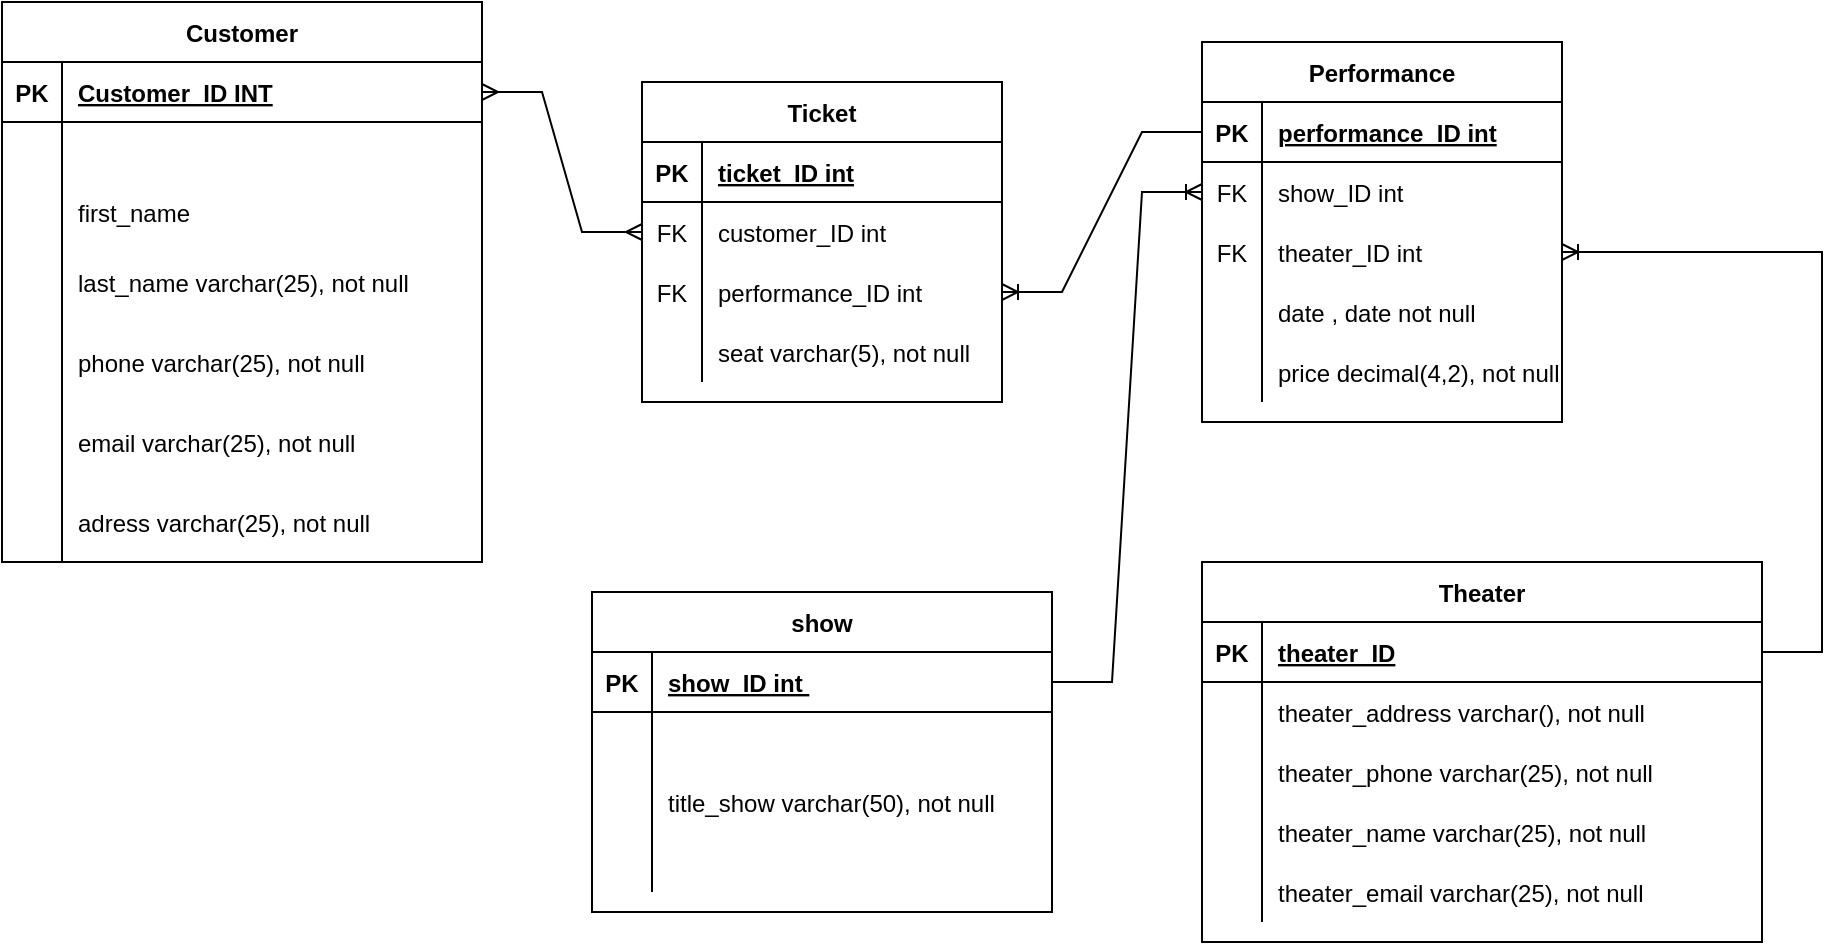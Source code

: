 <mxfile version="17.4.1" type="device"><diagram id="NQqG7WVjD5QfwnYFWI32" name="Page-1"><mxGraphModel dx="1102" dy="614" grid="1" gridSize="10" guides="1" tooltips="1" connect="1" arrows="1" fold="1" page="1" pageScale="1" pageWidth="850" pageHeight="1100" math="0" shadow="0"><root><mxCell id="0"/><mxCell id="1" parent="0"/><mxCell id="7YgVZwTksLPbIepvJkNS-1" value="Customer" style="shape=table;startSize=30;container=1;collapsible=1;childLayout=tableLayout;fixedRows=1;rowLines=0;fontStyle=1;align=center;resizeLast=1;resizeLastRow=0;" vertex="1" parent="1"><mxGeometry width="240" height="280" as="geometry"/></mxCell><mxCell id="7YgVZwTksLPbIepvJkNS-2" value="" style="shape=tableRow;horizontal=0;startSize=0;swimlaneHead=0;swimlaneBody=0;fillColor=none;collapsible=0;dropTarget=0;points=[[0,0.5],[1,0.5]];portConstraint=eastwest;top=0;left=0;right=0;bottom=1;" vertex="1" parent="7YgVZwTksLPbIepvJkNS-1"><mxGeometry y="30" width="240" height="30" as="geometry"/></mxCell><mxCell id="7YgVZwTksLPbIepvJkNS-3" value="PK" style="shape=partialRectangle;connectable=0;fillColor=none;top=0;left=0;bottom=0;right=0;fontStyle=1;overflow=hidden;" vertex="1" parent="7YgVZwTksLPbIepvJkNS-2"><mxGeometry width="30" height="30" as="geometry"><mxRectangle width="30" height="30" as="alternateBounds"/></mxGeometry></mxCell><mxCell id="7YgVZwTksLPbIepvJkNS-4" value="Customer_ID INT" style="shape=partialRectangle;connectable=0;fillColor=none;top=0;left=0;bottom=0;right=0;align=left;spacingLeft=6;fontStyle=5;overflow=hidden;" vertex="1" parent="7YgVZwTksLPbIepvJkNS-2"><mxGeometry x="30" width="210" height="30" as="geometry"><mxRectangle width="210" height="30" as="alternateBounds"/></mxGeometry></mxCell><mxCell id="7YgVZwTksLPbIepvJkNS-5" value="" style="shape=tableRow;horizontal=0;startSize=0;swimlaneHead=0;swimlaneBody=0;fillColor=none;collapsible=0;dropTarget=0;points=[[0,0.5],[1,0.5]];portConstraint=eastwest;top=0;left=0;right=0;bottom=0;" vertex="1" parent="7YgVZwTksLPbIepvJkNS-1"><mxGeometry y="60" width="240" height="30" as="geometry"/></mxCell><mxCell id="7YgVZwTksLPbIepvJkNS-6" value="" style="shape=partialRectangle;connectable=0;fillColor=none;top=0;left=0;bottom=0;right=0;editable=1;overflow=hidden;" vertex="1" parent="7YgVZwTksLPbIepvJkNS-5"><mxGeometry width="30" height="30" as="geometry"><mxRectangle width="30" height="30" as="alternateBounds"/></mxGeometry></mxCell><mxCell id="7YgVZwTksLPbIepvJkNS-7" value="" style="shape=partialRectangle;connectable=0;fillColor=none;top=0;left=0;bottom=0;right=0;align=left;spacingLeft=6;overflow=hidden;" vertex="1" parent="7YgVZwTksLPbIepvJkNS-5"><mxGeometry x="30" width="210" height="30" as="geometry"><mxRectangle width="210" height="30" as="alternateBounds"/></mxGeometry></mxCell><mxCell id="7YgVZwTksLPbIepvJkNS-8" value="" style="shape=tableRow;horizontal=0;startSize=0;swimlaneHead=0;swimlaneBody=0;fillColor=none;collapsible=0;dropTarget=0;points=[[0,0.5],[1,0.5]];portConstraint=eastwest;top=0;left=0;right=0;bottom=0;" vertex="1" parent="7YgVZwTksLPbIepvJkNS-1"><mxGeometry y="90" width="240" height="30" as="geometry"/></mxCell><mxCell id="7YgVZwTksLPbIepvJkNS-9" value="" style="shape=partialRectangle;connectable=0;fillColor=none;top=0;left=0;bottom=0;right=0;editable=1;overflow=hidden;" vertex="1" parent="7YgVZwTksLPbIepvJkNS-8"><mxGeometry width="30" height="30" as="geometry"><mxRectangle width="30" height="30" as="alternateBounds"/></mxGeometry></mxCell><mxCell id="7YgVZwTksLPbIepvJkNS-10" value="first_name" style="shape=partialRectangle;connectable=0;fillColor=none;top=0;left=0;bottom=0;right=0;align=left;spacingLeft=6;overflow=hidden;" vertex="1" parent="7YgVZwTksLPbIepvJkNS-8"><mxGeometry x="30" width="210" height="30" as="geometry"><mxRectangle width="210" height="30" as="alternateBounds"/></mxGeometry></mxCell><mxCell id="7YgVZwTksLPbIepvJkNS-11" value="" style="shape=tableRow;horizontal=0;startSize=0;swimlaneHead=0;swimlaneBody=0;fillColor=none;collapsible=0;dropTarget=0;points=[[0,0.5],[1,0.5]];portConstraint=eastwest;top=0;left=0;right=0;bottom=0;" vertex="1" parent="7YgVZwTksLPbIepvJkNS-1"><mxGeometry y="120" width="240" height="40" as="geometry"/></mxCell><mxCell id="7YgVZwTksLPbIepvJkNS-12" value="" style="shape=partialRectangle;connectable=0;fillColor=none;top=0;left=0;bottom=0;right=0;editable=1;overflow=hidden;" vertex="1" parent="7YgVZwTksLPbIepvJkNS-11"><mxGeometry width="30" height="40" as="geometry"><mxRectangle width="30" height="40" as="alternateBounds"/></mxGeometry></mxCell><mxCell id="7YgVZwTksLPbIepvJkNS-13" value="last_name varchar(25), not null" style="shape=partialRectangle;connectable=0;fillColor=none;top=0;left=0;bottom=0;right=0;align=left;spacingLeft=6;overflow=hidden;" vertex="1" parent="7YgVZwTksLPbIepvJkNS-11"><mxGeometry x="30" width="210" height="40" as="geometry"><mxRectangle width="210" height="40" as="alternateBounds"/></mxGeometry></mxCell><mxCell id="7YgVZwTksLPbIepvJkNS-80" value="" style="shape=tableRow;horizontal=0;startSize=0;swimlaneHead=0;swimlaneBody=0;fillColor=none;collapsible=0;dropTarget=0;points=[[0,0.5],[1,0.5]];portConstraint=eastwest;top=0;left=0;right=0;bottom=0;" vertex="1" parent="7YgVZwTksLPbIepvJkNS-1"><mxGeometry y="160" width="240" height="40" as="geometry"/></mxCell><mxCell id="7YgVZwTksLPbIepvJkNS-81" value="" style="shape=partialRectangle;connectable=0;fillColor=none;top=0;left=0;bottom=0;right=0;editable=1;overflow=hidden;" vertex="1" parent="7YgVZwTksLPbIepvJkNS-80"><mxGeometry width="30" height="40" as="geometry"><mxRectangle width="30" height="40" as="alternateBounds"/></mxGeometry></mxCell><mxCell id="7YgVZwTksLPbIepvJkNS-82" value="phone varchar(25), not null" style="shape=partialRectangle;connectable=0;fillColor=none;top=0;left=0;bottom=0;right=0;align=left;spacingLeft=6;overflow=hidden;" vertex="1" parent="7YgVZwTksLPbIepvJkNS-80"><mxGeometry x="30" width="210" height="40" as="geometry"><mxRectangle width="210" height="40" as="alternateBounds"/></mxGeometry></mxCell><mxCell id="7YgVZwTksLPbIepvJkNS-83" value="" style="shape=tableRow;horizontal=0;startSize=0;swimlaneHead=0;swimlaneBody=0;fillColor=none;collapsible=0;dropTarget=0;points=[[0,0.5],[1,0.5]];portConstraint=eastwest;top=0;left=0;right=0;bottom=0;" vertex="1" parent="7YgVZwTksLPbIepvJkNS-1"><mxGeometry y="200" width="240" height="40" as="geometry"/></mxCell><mxCell id="7YgVZwTksLPbIepvJkNS-84" value="" style="shape=partialRectangle;connectable=0;fillColor=none;top=0;left=0;bottom=0;right=0;editable=1;overflow=hidden;" vertex="1" parent="7YgVZwTksLPbIepvJkNS-83"><mxGeometry width="30" height="40" as="geometry"><mxRectangle width="30" height="40" as="alternateBounds"/></mxGeometry></mxCell><mxCell id="7YgVZwTksLPbIepvJkNS-85" value="email varchar(25), not null" style="shape=partialRectangle;connectable=0;fillColor=none;top=0;left=0;bottom=0;right=0;align=left;spacingLeft=6;overflow=hidden;" vertex="1" parent="7YgVZwTksLPbIepvJkNS-83"><mxGeometry x="30" width="210" height="40" as="geometry"><mxRectangle width="210" height="40" as="alternateBounds"/></mxGeometry></mxCell><mxCell id="7YgVZwTksLPbIepvJkNS-86" value="" style="shape=tableRow;horizontal=0;startSize=0;swimlaneHead=0;swimlaneBody=0;fillColor=none;collapsible=0;dropTarget=0;points=[[0,0.5],[1,0.5]];portConstraint=eastwest;top=0;left=0;right=0;bottom=0;" vertex="1" parent="7YgVZwTksLPbIepvJkNS-1"><mxGeometry y="240" width="240" height="40" as="geometry"/></mxCell><mxCell id="7YgVZwTksLPbIepvJkNS-87" value="" style="shape=partialRectangle;connectable=0;fillColor=none;top=0;left=0;bottom=0;right=0;editable=1;overflow=hidden;" vertex="1" parent="7YgVZwTksLPbIepvJkNS-86"><mxGeometry width="30" height="40" as="geometry"><mxRectangle width="30" height="40" as="alternateBounds"/></mxGeometry></mxCell><mxCell id="7YgVZwTksLPbIepvJkNS-88" value="adress varchar(25), not null" style="shape=partialRectangle;connectable=0;fillColor=none;top=0;left=0;bottom=0;right=0;align=left;spacingLeft=6;overflow=hidden;" vertex="1" parent="7YgVZwTksLPbIepvJkNS-86"><mxGeometry x="30" width="210" height="40" as="geometry"><mxRectangle width="210" height="40" as="alternateBounds"/></mxGeometry></mxCell><mxCell id="7YgVZwTksLPbIepvJkNS-14" value="Ticket" style="shape=table;startSize=30;container=1;collapsible=1;childLayout=tableLayout;fixedRows=1;rowLines=0;fontStyle=1;align=center;resizeLast=1;" vertex="1" parent="1"><mxGeometry x="320" y="40" width="180" height="160" as="geometry"/></mxCell><mxCell id="7YgVZwTksLPbIepvJkNS-15" value="" style="shape=tableRow;horizontal=0;startSize=0;swimlaneHead=0;swimlaneBody=0;fillColor=none;collapsible=0;dropTarget=0;points=[[0,0.5],[1,0.5]];portConstraint=eastwest;top=0;left=0;right=0;bottom=1;" vertex="1" parent="7YgVZwTksLPbIepvJkNS-14"><mxGeometry y="30" width="180" height="30" as="geometry"/></mxCell><mxCell id="7YgVZwTksLPbIepvJkNS-16" value="PK" style="shape=partialRectangle;connectable=0;fillColor=none;top=0;left=0;bottom=0;right=0;fontStyle=1;overflow=hidden;" vertex="1" parent="7YgVZwTksLPbIepvJkNS-15"><mxGeometry width="30" height="30" as="geometry"><mxRectangle width="30" height="30" as="alternateBounds"/></mxGeometry></mxCell><mxCell id="7YgVZwTksLPbIepvJkNS-17" value="ticket_ID int" style="shape=partialRectangle;connectable=0;fillColor=none;top=0;left=0;bottom=0;right=0;align=left;spacingLeft=6;fontStyle=5;overflow=hidden;" vertex="1" parent="7YgVZwTksLPbIepvJkNS-15"><mxGeometry x="30" width="150" height="30" as="geometry"><mxRectangle width="150" height="30" as="alternateBounds"/></mxGeometry></mxCell><mxCell id="7YgVZwTksLPbIepvJkNS-18" value="" style="shape=tableRow;horizontal=0;startSize=0;swimlaneHead=0;swimlaneBody=0;fillColor=none;collapsible=0;dropTarget=0;points=[[0,0.5],[1,0.5]];portConstraint=eastwest;top=0;left=0;right=0;bottom=0;" vertex="1" parent="7YgVZwTksLPbIepvJkNS-14"><mxGeometry y="60" width="180" height="30" as="geometry"/></mxCell><mxCell id="7YgVZwTksLPbIepvJkNS-19" value="FK" style="shape=partialRectangle;connectable=0;fillColor=none;top=0;left=0;bottom=0;right=0;editable=1;overflow=hidden;" vertex="1" parent="7YgVZwTksLPbIepvJkNS-18"><mxGeometry width="30" height="30" as="geometry"><mxRectangle width="30" height="30" as="alternateBounds"/></mxGeometry></mxCell><mxCell id="7YgVZwTksLPbIepvJkNS-20" value="customer_ID int " style="shape=partialRectangle;connectable=0;fillColor=none;top=0;left=0;bottom=0;right=0;align=left;spacingLeft=6;overflow=hidden;" vertex="1" parent="7YgVZwTksLPbIepvJkNS-18"><mxGeometry x="30" width="150" height="30" as="geometry"><mxRectangle width="150" height="30" as="alternateBounds"/></mxGeometry></mxCell><mxCell id="7YgVZwTksLPbIepvJkNS-21" value="" style="shape=tableRow;horizontal=0;startSize=0;swimlaneHead=0;swimlaneBody=0;fillColor=none;collapsible=0;dropTarget=0;points=[[0,0.5],[1,0.5]];portConstraint=eastwest;top=0;left=0;right=0;bottom=0;" vertex="1" parent="7YgVZwTksLPbIepvJkNS-14"><mxGeometry y="90" width="180" height="30" as="geometry"/></mxCell><mxCell id="7YgVZwTksLPbIepvJkNS-22" value="FK" style="shape=partialRectangle;connectable=0;fillColor=none;top=0;left=0;bottom=0;right=0;editable=1;overflow=hidden;" vertex="1" parent="7YgVZwTksLPbIepvJkNS-21"><mxGeometry width="30" height="30" as="geometry"><mxRectangle width="30" height="30" as="alternateBounds"/></mxGeometry></mxCell><mxCell id="7YgVZwTksLPbIepvJkNS-23" value="performance_ID int " style="shape=partialRectangle;connectable=0;fillColor=none;top=0;left=0;bottom=0;right=0;align=left;spacingLeft=6;overflow=hidden;" vertex="1" parent="7YgVZwTksLPbIepvJkNS-21"><mxGeometry x="30" width="150" height="30" as="geometry"><mxRectangle width="150" height="30" as="alternateBounds"/></mxGeometry></mxCell><mxCell id="7YgVZwTksLPbIepvJkNS-24" value="" style="shape=tableRow;horizontal=0;startSize=0;swimlaneHead=0;swimlaneBody=0;fillColor=none;collapsible=0;dropTarget=0;points=[[0,0.5],[1,0.5]];portConstraint=eastwest;top=0;left=0;right=0;bottom=0;" vertex="1" parent="7YgVZwTksLPbIepvJkNS-14"><mxGeometry y="120" width="180" height="30" as="geometry"/></mxCell><mxCell id="7YgVZwTksLPbIepvJkNS-25" value="" style="shape=partialRectangle;connectable=0;fillColor=none;top=0;left=0;bottom=0;right=0;editable=1;overflow=hidden;" vertex="1" parent="7YgVZwTksLPbIepvJkNS-24"><mxGeometry width="30" height="30" as="geometry"><mxRectangle width="30" height="30" as="alternateBounds"/></mxGeometry></mxCell><mxCell id="7YgVZwTksLPbIepvJkNS-26" value="seat varchar(5), not null" style="shape=partialRectangle;connectable=0;fillColor=none;top=0;left=0;bottom=0;right=0;align=left;spacingLeft=6;overflow=hidden;" vertex="1" parent="7YgVZwTksLPbIepvJkNS-24"><mxGeometry x="30" width="150" height="30" as="geometry"><mxRectangle width="150" height="30" as="alternateBounds"/></mxGeometry></mxCell><mxCell id="7YgVZwTksLPbIepvJkNS-27" value="Performance" style="shape=table;startSize=30;container=1;collapsible=1;childLayout=tableLayout;fixedRows=1;rowLines=0;fontStyle=1;align=center;resizeLast=1;" vertex="1" parent="1"><mxGeometry x="600" y="20" width="180" height="190" as="geometry"/></mxCell><mxCell id="7YgVZwTksLPbIepvJkNS-28" value="" style="shape=tableRow;horizontal=0;startSize=0;swimlaneHead=0;swimlaneBody=0;fillColor=none;collapsible=0;dropTarget=0;points=[[0,0.5],[1,0.5]];portConstraint=eastwest;top=0;left=0;right=0;bottom=1;" vertex="1" parent="7YgVZwTksLPbIepvJkNS-27"><mxGeometry y="30" width="180" height="30" as="geometry"/></mxCell><mxCell id="7YgVZwTksLPbIepvJkNS-29" value="PK" style="shape=partialRectangle;connectable=0;fillColor=none;top=0;left=0;bottom=0;right=0;fontStyle=1;overflow=hidden;" vertex="1" parent="7YgVZwTksLPbIepvJkNS-28"><mxGeometry width="30" height="30" as="geometry"><mxRectangle width="30" height="30" as="alternateBounds"/></mxGeometry></mxCell><mxCell id="7YgVZwTksLPbIepvJkNS-30" value="performance_ID int" style="shape=partialRectangle;connectable=0;fillColor=none;top=0;left=0;bottom=0;right=0;align=left;spacingLeft=6;fontStyle=5;overflow=hidden;" vertex="1" parent="7YgVZwTksLPbIepvJkNS-28"><mxGeometry x="30" width="150" height="30" as="geometry"><mxRectangle width="150" height="30" as="alternateBounds"/></mxGeometry></mxCell><mxCell id="7YgVZwTksLPbIepvJkNS-31" value="" style="shape=tableRow;horizontal=0;startSize=0;swimlaneHead=0;swimlaneBody=0;fillColor=none;collapsible=0;dropTarget=0;points=[[0,0.5],[1,0.5]];portConstraint=eastwest;top=0;left=0;right=0;bottom=0;" vertex="1" parent="7YgVZwTksLPbIepvJkNS-27"><mxGeometry y="60" width="180" height="30" as="geometry"/></mxCell><mxCell id="7YgVZwTksLPbIepvJkNS-32" value="FK" style="shape=partialRectangle;connectable=0;fillColor=none;top=0;left=0;bottom=0;right=0;editable=1;overflow=hidden;" vertex="1" parent="7YgVZwTksLPbIepvJkNS-31"><mxGeometry width="30" height="30" as="geometry"><mxRectangle width="30" height="30" as="alternateBounds"/></mxGeometry></mxCell><mxCell id="7YgVZwTksLPbIepvJkNS-33" value="show_ID int" style="shape=partialRectangle;connectable=0;fillColor=none;top=0;left=0;bottom=0;right=0;align=left;spacingLeft=6;overflow=hidden;" vertex="1" parent="7YgVZwTksLPbIepvJkNS-31"><mxGeometry x="30" width="150" height="30" as="geometry"><mxRectangle width="150" height="30" as="alternateBounds"/></mxGeometry></mxCell><mxCell id="7YgVZwTksLPbIepvJkNS-34" value="" style="shape=tableRow;horizontal=0;startSize=0;swimlaneHead=0;swimlaneBody=0;fillColor=none;collapsible=0;dropTarget=0;points=[[0,0.5],[1,0.5]];portConstraint=eastwest;top=0;left=0;right=0;bottom=0;" vertex="1" parent="7YgVZwTksLPbIepvJkNS-27"><mxGeometry y="90" width="180" height="30" as="geometry"/></mxCell><mxCell id="7YgVZwTksLPbIepvJkNS-35" value="FK" style="shape=partialRectangle;connectable=0;fillColor=none;top=0;left=0;bottom=0;right=0;editable=1;overflow=hidden;" vertex="1" parent="7YgVZwTksLPbIepvJkNS-34"><mxGeometry width="30" height="30" as="geometry"><mxRectangle width="30" height="30" as="alternateBounds"/></mxGeometry></mxCell><mxCell id="7YgVZwTksLPbIepvJkNS-36" value="theater_ID int" style="shape=partialRectangle;connectable=0;fillColor=none;top=0;left=0;bottom=0;right=0;align=left;spacingLeft=6;overflow=hidden;" vertex="1" parent="7YgVZwTksLPbIepvJkNS-34"><mxGeometry x="30" width="150" height="30" as="geometry"><mxRectangle width="150" height="30" as="alternateBounds"/></mxGeometry></mxCell><mxCell id="7YgVZwTksLPbIepvJkNS-37" value="" style="shape=tableRow;horizontal=0;startSize=0;swimlaneHead=0;swimlaneBody=0;fillColor=none;collapsible=0;dropTarget=0;points=[[0,0.5],[1,0.5]];portConstraint=eastwest;top=0;left=0;right=0;bottom=0;" vertex="1" parent="7YgVZwTksLPbIepvJkNS-27"><mxGeometry y="120" width="180" height="30" as="geometry"/></mxCell><mxCell id="7YgVZwTksLPbIepvJkNS-38" value="" style="shape=partialRectangle;connectable=0;fillColor=none;top=0;left=0;bottom=0;right=0;editable=1;overflow=hidden;" vertex="1" parent="7YgVZwTksLPbIepvJkNS-37"><mxGeometry width="30" height="30" as="geometry"><mxRectangle width="30" height="30" as="alternateBounds"/></mxGeometry></mxCell><mxCell id="7YgVZwTksLPbIepvJkNS-39" value="date , date not null" style="shape=partialRectangle;connectable=0;fillColor=none;top=0;left=0;bottom=0;right=0;align=left;spacingLeft=6;overflow=hidden;" vertex="1" parent="7YgVZwTksLPbIepvJkNS-37"><mxGeometry x="30" width="150" height="30" as="geometry"><mxRectangle width="150" height="30" as="alternateBounds"/></mxGeometry></mxCell><mxCell id="7YgVZwTksLPbIepvJkNS-114" value="" style="shape=tableRow;horizontal=0;startSize=0;swimlaneHead=0;swimlaneBody=0;fillColor=none;collapsible=0;dropTarget=0;points=[[0,0.5],[1,0.5]];portConstraint=eastwest;top=0;left=0;right=0;bottom=0;" vertex="1" parent="7YgVZwTksLPbIepvJkNS-27"><mxGeometry y="150" width="180" height="30" as="geometry"/></mxCell><mxCell id="7YgVZwTksLPbIepvJkNS-115" value="" style="shape=partialRectangle;connectable=0;fillColor=none;top=0;left=0;bottom=0;right=0;editable=1;overflow=hidden;" vertex="1" parent="7YgVZwTksLPbIepvJkNS-114"><mxGeometry width="30" height="30" as="geometry"><mxRectangle width="30" height="30" as="alternateBounds"/></mxGeometry></mxCell><mxCell id="7YgVZwTksLPbIepvJkNS-116" value="price decimal(4,2), not null" style="shape=partialRectangle;connectable=0;fillColor=none;top=0;left=0;bottom=0;right=0;align=left;spacingLeft=6;overflow=hidden;" vertex="1" parent="7YgVZwTksLPbIepvJkNS-114"><mxGeometry x="30" width="150" height="30" as="geometry"><mxRectangle width="150" height="30" as="alternateBounds"/></mxGeometry></mxCell><mxCell id="7YgVZwTksLPbIepvJkNS-53" value="show" style="shape=table;startSize=30;container=1;collapsible=1;childLayout=tableLayout;fixedRows=1;rowLines=0;fontStyle=1;align=center;resizeLast=1;" vertex="1" parent="1"><mxGeometry x="295" y="295" width="230" height="160" as="geometry"/></mxCell><mxCell id="7YgVZwTksLPbIepvJkNS-54" value="" style="shape=tableRow;horizontal=0;startSize=0;swimlaneHead=0;swimlaneBody=0;fillColor=none;collapsible=0;dropTarget=0;points=[[0,0.5],[1,0.5]];portConstraint=eastwest;top=0;left=0;right=0;bottom=1;" vertex="1" parent="7YgVZwTksLPbIepvJkNS-53"><mxGeometry y="30" width="230" height="30" as="geometry"/></mxCell><mxCell id="7YgVZwTksLPbIepvJkNS-55" value="PK" style="shape=partialRectangle;connectable=0;fillColor=none;top=0;left=0;bottom=0;right=0;fontStyle=1;overflow=hidden;" vertex="1" parent="7YgVZwTksLPbIepvJkNS-54"><mxGeometry width="30" height="30" as="geometry"><mxRectangle width="30" height="30" as="alternateBounds"/></mxGeometry></mxCell><mxCell id="7YgVZwTksLPbIepvJkNS-56" value="show_ID int " style="shape=partialRectangle;connectable=0;fillColor=none;top=0;left=0;bottom=0;right=0;align=left;spacingLeft=6;fontStyle=5;overflow=hidden;" vertex="1" parent="7YgVZwTksLPbIepvJkNS-54"><mxGeometry x="30" width="200" height="30" as="geometry"><mxRectangle width="200" height="30" as="alternateBounds"/></mxGeometry></mxCell><mxCell id="7YgVZwTksLPbIepvJkNS-57" value="" style="shape=tableRow;horizontal=0;startSize=0;swimlaneHead=0;swimlaneBody=0;fillColor=none;collapsible=0;dropTarget=0;points=[[0,0.5],[1,0.5]];portConstraint=eastwest;top=0;left=0;right=0;bottom=0;" vertex="1" parent="7YgVZwTksLPbIepvJkNS-53"><mxGeometry y="60" width="230" height="30" as="geometry"/></mxCell><mxCell id="7YgVZwTksLPbIepvJkNS-58" value="" style="shape=partialRectangle;connectable=0;fillColor=none;top=0;left=0;bottom=0;right=0;editable=1;overflow=hidden;" vertex="1" parent="7YgVZwTksLPbIepvJkNS-57"><mxGeometry width="30" height="30" as="geometry"><mxRectangle width="30" height="30" as="alternateBounds"/></mxGeometry></mxCell><mxCell id="7YgVZwTksLPbIepvJkNS-59" value="" style="shape=partialRectangle;connectable=0;fillColor=none;top=0;left=0;bottom=0;right=0;align=left;spacingLeft=6;overflow=hidden;" vertex="1" parent="7YgVZwTksLPbIepvJkNS-57"><mxGeometry x="30" width="200" height="30" as="geometry"><mxRectangle width="200" height="30" as="alternateBounds"/></mxGeometry></mxCell><mxCell id="7YgVZwTksLPbIepvJkNS-60" value="" style="shape=tableRow;horizontal=0;startSize=0;swimlaneHead=0;swimlaneBody=0;fillColor=none;collapsible=0;dropTarget=0;points=[[0,0.5],[1,0.5]];portConstraint=eastwest;top=0;left=0;right=0;bottom=0;" vertex="1" parent="7YgVZwTksLPbIepvJkNS-53"><mxGeometry y="90" width="230" height="30" as="geometry"/></mxCell><mxCell id="7YgVZwTksLPbIepvJkNS-61" value="" style="shape=partialRectangle;connectable=0;fillColor=none;top=0;left=0;bottom=0;right=0;editable=1;overflow=hidden;" vertex="1" parent="7YgVZwTksLPbIepvJkNS-60"><mxGeometry width="30" height="30" as="geometry"><mxRectangle width="30" height="30" as="alternateBounds"/></mxGeometry></mxCell><mxCell id="7YgVZwTksLPbIepvJkNS-62" value="title_show varchar(50), not null" style="shape=partialRectangle;connectable=0;fillColor=none;top=0;left=0;bottom=0;right=0;align=left;spacingLeft=6;overflow=hidden;" vertex="1" parent="7YgVZwTksLPbIepvJkNS-60"><mxGeometry x="30" width="200" height="30" as="geometry"><mxRectangle width="200" height="30" as="alternateBounds"/></mxGeometry></mxCell><mxCell id="7YgVZwTksLPbIepvJkNS-63" value="" style="shape=tableRow;horizontal=0;startSize=0;swimlaneHead=0;swimlaneBody=0;fillColor=none;collapsible=0;dropTarget=0;points=[[0,0.5],[1,0.5]];portConstraint=eastwest;top=0;left=0;right=0;bottom=0;" vertex="1" parent="7YgVZwTksLPbIepvJkNS-53"><mxGeometry y="120" width="230" height="30" as="geometry"/></mxCell><mxCell id="7YgVZwTksLPbIepvJkNS-64" value="" style="shape=partialRectangle;connectable=0;fillColor=none;top=0;left=0;bottom=0;right=0;editable=1;overflow=hidden;" vertex="1" parent="7YgVZwTksLPbIepvJkNS-63"><mxGeometry width="30" height="30" as="geometry"><mxRectangle width="30" height="30" as="alternateBounds"/></mxGeometry></mxCell><mxCell id="7YgVZwTksLPbIepvJkNS-65" value="" style="shape=partialRectangle;connectable=0;fillColor=none;top=0;left=0;bottom=0;right=0;align=left;spacingLeft=6;overflow=hidden;" vertex="1" parent="7YgVZwTksLPbIepvJkNS-63"><mxGeometry x="30" width="200" height="30" as="geometry"><mxRectangle width="200" height="30" as="alternateBounds"/></mxGeometry></mxCell><mxCell id="7YgVZwTksLPbIepvJkNS-66" value="Theater" style="shape=table;startSize=30;container=1;collapsible=1;childLayout=tableLayout;fixedRows=1;rowLines=0;fontStyle=1;align=center;resizeLast=1;" vertex="1" parent="1"><mxGeometry x="600" y="280" width="280" height="190" as="geometry"/></mxCell><mxCell id="7YgVZwTksLPbIepvJkNS-67" value="" style="shape=tableRow;horizontal=0;startSize=0;swimlaneHead=0;swimlaneBody=0;fillColor=none;collapsible=0;dropTarget=0;points=[[0,0.5],[1,0.5]];portConstraint=eastwest;top=0;left=0;right=0;bottom=1;" vertex="1" parent="7YgVZwTksLPbIepvJkNS-66"><mxGeometry y="30" width="280" height="30" as="geometry"/></mxCell><mxCell id="7YgVZwTksLPbIepvJkNS-68" value="PK" style="shape=partialRectangle;connectable=0;fillColor=none;top=0;left=0;bottom=0;right=0;fontStyle=1;overflow=hidden;" vertex="1" parent="7YgVZwTksLPbIepvJkNS-67"><mxGeometry width="30" height="30" as="geometry"><mxRectangle width="30" height="30" as="alternateBounds"/></mxGeometry></mxCell><mxCell id="7YgVZwTksLPbIepvJkNS-69" value="theater_ID" style="shape=partialRectangle;connectable=0;fillColor=none;top=0;left=0;bottom=0;right=0;align=left;spacingLeft=6;fontStyle=5;overflow=hidden;" vertex="1" parent="7YgVZwTksLPbIepvJkNS-67"><mxGeometry x="30" width="250" height="30" as="geometry"><mxRectangle width="250" height="30" as="alternateBounds"/></mxGeometry></mxCell><mxCell id="7YgVZwTksLPbIepvJkNS-70" value="" style="shape=tableRow;horizontal=0;startSize=0;swimlaneHead=0;swimlaneBody=0;fillColor=none;collapsible=0;dropTarget=0;points=[[0,0.5],[1,0.5]];portConstraint=eastwest;top=0;left=0;right=0;bottom=0;" vertex="1" parent="7YgVZwTksLPbIepvJkNS-66"><mxGeometry y="60" width="280" height="30" as="geometry"/></mxCell><mxCell id="7YgVZwTksLPbIepvJkNS-71" value="" style="shape=partialRectangle;connectable=0;fillColor=none;top=0;left=0;bottom=0;right=0;editable=1;overflow=hidden;" vertex="1" parent="7YgVZwTksLPbIepvJkNS-70"><mxGeometry width="30" height="30" as="geometry"><mxRectangle width="30" height="30" as="alternateBounds"/></mxGeometry></mxCell><mxCell id="7YgVZwTksLPbIepvJkNS-72" value="theater_address varchar(), not null" style="shape=partialRectangle;connectable=0;fillColor=none;top=0;left=0;bottom=0;right=0;align=left;spacingLeft=6;overflow=hidden;" vertex="1" parent="7YgVZwTksLPbIepvJkNS-70"><mxGeometry x="30" width="250" height="30" as="geometry"><mxRectangle width="250" height="30" as="alternateBounds"/></mxGeometry></mxCell><mxCell id="7YgVZwTksLPbIepvJkNS-73" value="" style="shape=tableRow;horizontal=0;startSize=0;swimlaneHead=0;swimlaneBody=0;fillColor=none;collapsible=0;dropTarget=0;points=[[0,0.5],[1,0.5]];portConstraint=eastwest;top=0;left=0;right=0;bottom=0;" vertex="1" parent="7YgVZwTksLPbIepvJkNS-66"><mxGeometry y="90" width="280" height="30" as="geometry"/></mxCell><mxCell id="7YgVZwTksLPbIepvJkNS-74" value="" style="shape=partialRectangle;connectable=0;fillColor=none;top=0;left=0;bottom=0;right=0;editable=1;overflow=hidden;" vertex="1" parent="7YgVZwTksLPbIepvJkNS-73"><mxGeometry width="30" height="30" as="geometry"><mxRectangle width="30" height="30" as="alternateBounds"/></mxGeometry></mxCell><mxCell id="7YgVZwTksLPbIepvJkNS-75" value="theater_phone varchar(25), not null" style="shape=partialRectangle;connectable=0;fillColor=none;top=0;left=0;bottom=0;right=0;align=left;spacingLeft=6;overflow=hidden;" vertex="1" parent="7YgVZwTksLPbIepvJkNS-73"><mxGeometry x="30" width="250" height="30" as="geometry"><mxRectangle width="250" height="30" as="alternateBounds"/></mxGeometry></mxCell><mxCell id="7YgVZwTksLPbIepvJkNS-76" value="" style="shape=tableRow;horizontal=0;startSize=0;swimlaneHead=0;swimlaneBody=0;fillColor=none;collapsible=0;dropTarget=0;points=[[0,0.5],[1,0.5]];portConstraint=eastwest;top=0;left=0;right=0;bottom=0;" vertex="1" parent="7YgVZwTksLPbIepvJkNS-66"><mxGeometry y="120" width="280" height="30" as="geometry"/></mxCell><mxCell id="7YgVZwTksLPbIepvJkNS-77" value="" style="shape=partialRectangle;connectable=0;fillColor=none;top=0;left=0;bottom=0;right=0;editable=1;overflow=hidden;" vertex="1" parent="7YgVZwTksLPbIepvJkNS-76"><mxGeometry width="30" height="30" as="geometry"><mxRectangle width="30" height="30" as="alternateBounds"/></mxGeometry></mxCell><mxCell id="7YgVZwTksLPbIepvJkNS-78" value="theater_name varchar(25), not null" style="shape=partialRectangle;connectable=0;fillColor=none;top=0;left=0;bottom=0;right=0;align=left;spacingLeft=6;overflow=hidden;" vertex="1" parent="7YgVZwTksLPbIepvJkNS-76"><mxGeometry x="30" width="250" height="30" as="geometry"><mxRectangle width="250" height="30" as="alternateBounds"/></mxGeometry></mxCell><mxCell id="7YgVZwTksLPbIepvJkNS-89" value="" style="shape=tableRow;horizontal=0;startSize=0;swimlaneHead=0;swimlaneBody=0;fillColor=none;collapsible=0;dropTarget=0;points=[[0,0.5],[1,0.5]];portConstraint=eastwest;top=0;left=0;right=0;bottom=0;" vertex="1" parent="7YgVZwTksLPbIepvJkNS-66"><mxGeometry y="150" width="280" height="30" as="geometry"/></mxCell><mxCell id="7YgVZwTksLPbIepvJkNS-90" value="" style="shape=partialRectangle;connectable=0;fillColor=none;top=0;left=0;bottom=0;right=0;editable=1;overflow=hidden;" vertex="1" parent="7YgVZwTksLPbIepvJkNS-89"><mxGeometry width="30" height="30" as="geometry"><mxRectangle width="30" height="30" as="alternateBounds"/></mxGeometry></mxCell><mxCell id="7YgVZwTksLPbIepvJkNS-91" value="theater_email varchar(25), not null" style="shape=partialRectangle;connectable=0;fillColor=none;top=0;left=0;bottom=0;right=0;align=left;spacingLeft=6;overflow=hidden;" vertex="1" parent="7YgVZwTksLPbIepvJkNS-89"><mxGeometry x="30" width="250" height="30" as="geometry"><mxRectangle width="250" height="30" as="alternateBounds"/></mxGeometry></mxCell><mxCell id="7YgVZwTksLPbIepvJkNS-94" value="" style="edgeStyle=entityRelationEdgeStyle;fontSize=12;html=1;endArrow=ERoneToMany;rounded=0;entryX=1;entryY=0.5;entryDx=0;entryDy=0;" edge="1" parent="1" source="7YgVZwTksLPbIepvJkNS-28" target="7YgVZwTksLPbIepvJkNS-21"><mxGeometry width="100" height="100" relative="1" as="geometry"><mxPoint x="550" y="150" as="sourcePoint"/><mxPoint x="650" y="50" as="targetPoint"/></mxGeometry></mxCell><mxCell id="7YgVZwTksLPbIepvJkNS-95" value="" style="edgeStyle=entityRelationEdgeStyle;fontSize=12;html=1;endArrow=ERoneToMany;rounded=0;" edge="1" parent="1" source="7YgVZwTksLPbIepvJkNS-67" target="7YgVZwTksLPbIepvJkNS-34"><mxGeometry width="100" height="100" relative="1" as="geometry"><mxPoint x="370" y="270" as="sourcePoint"/><mxPoint x="470" y="170" as="targetPoint"/></mxGeometry></mxCell><mxCell id="7YgVZwTksLPbIepvJkNS-96" value="" style="edgeStyle=entityRelationEdgeStyle;fontSize=12;html=1;endArrow=ERoneToMany;rounded=0;" edge="1" parent="1" source="7YgVZwTksLPbIepvJkNS-54" target="7YgVZwTksLPbIepvJkNS-31"><mxGeometry width="100" height="100" relative="1" as="geometry"><mxPoint x="580" y="200" as="sourcePoint"/><mxPoint x="680" y="100" as="targetPoint"/></mxGeometry></mxCell><mxCell id="7YgVZwTksLPbIepvJkNS-113" value="" style="edgeStyle=entityRelationEdgeStyle;fontSize=12;html=1;endArrow=ERmany;startArrow=ERmany;rounded=0;entryX=0;entryY=0.5;entryDx=0;entryDy=0;exitX=1;exitY=0.5;exitDx=0;exitDy=0;" edge="1" parent="1" source="7YgVZwTksLPbIepvJkNS-2" target="7YgVZwTksLPbIepvJkNS-18"><mxGeometry width="100" height="100" relative="1" as="geometry"><mxPoint x="280" y="130" as="sourcePoint"/><mxPoint x="380" y="30" as="targetPoint"/></mxGeometry></mxCell></root></mxGraphModel></diagram></mxfile>